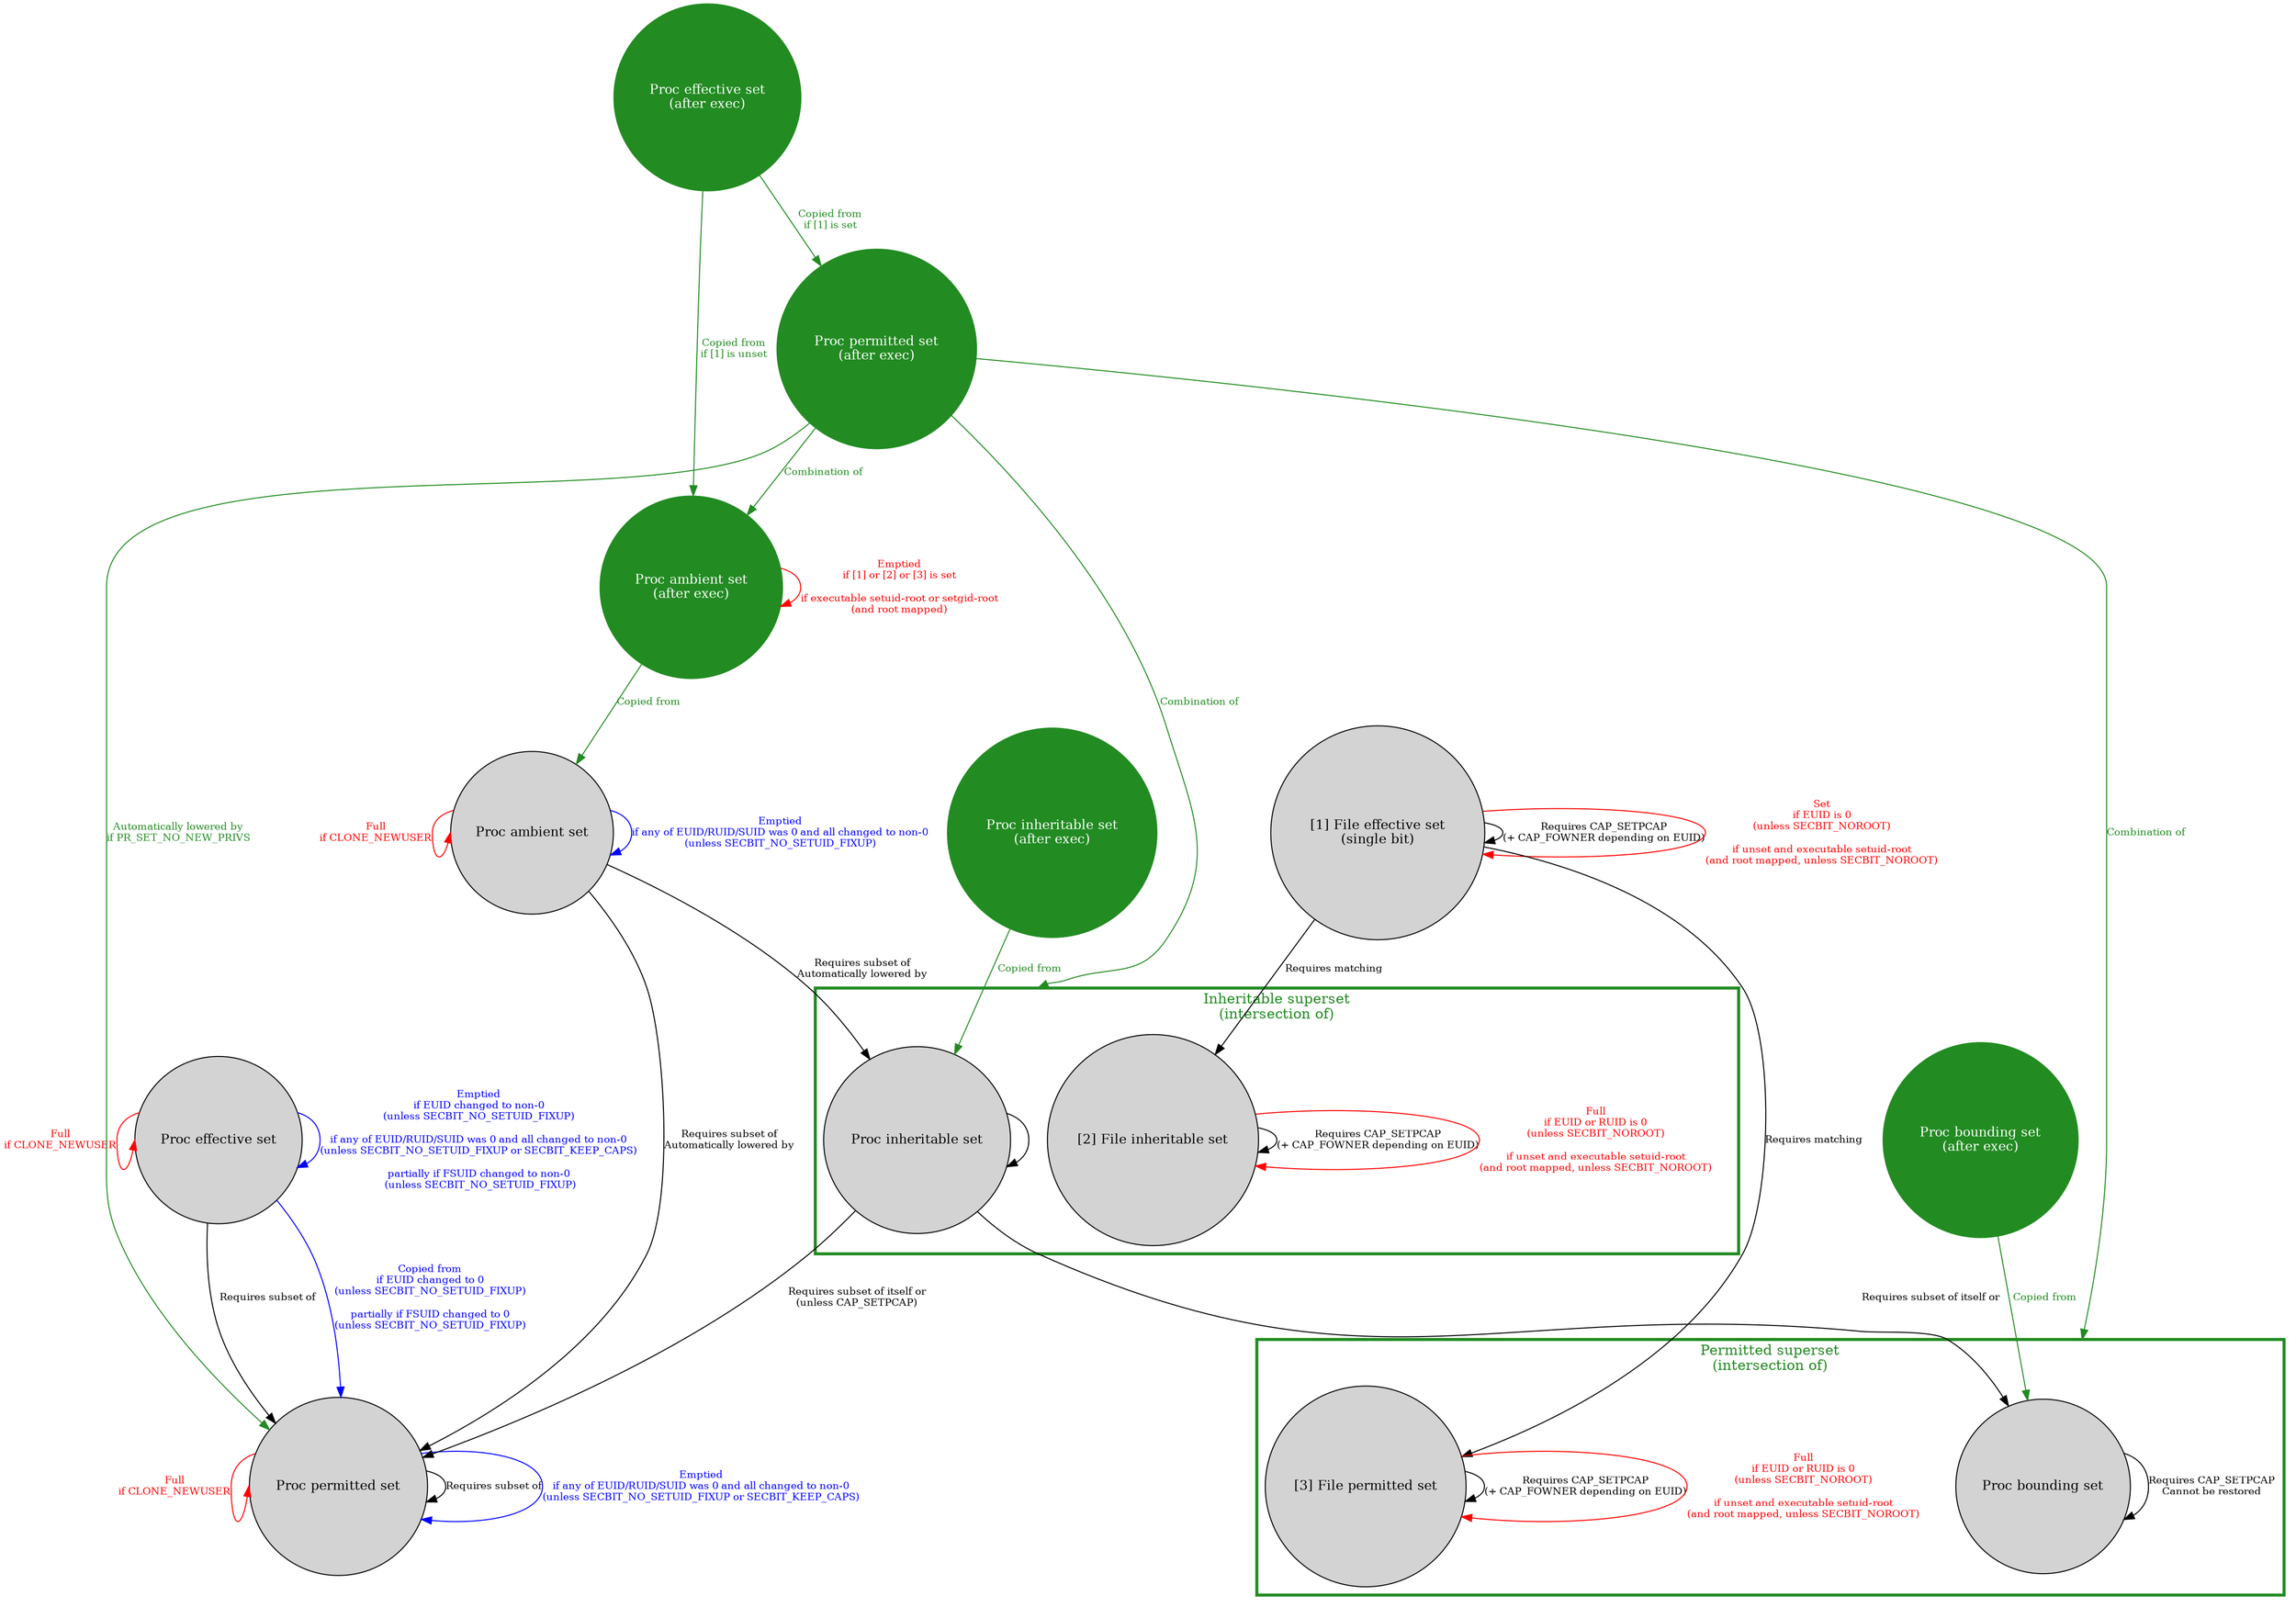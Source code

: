 digraph G {
    compound=true;
    edge [fontsize=10, color="black", fontcolor="black"];
    node [shape="circle", fontsize=13, style="filled"];

    "proc-permitted" [label="Proc permitted set"];
    "proc-ambient" [label="Proc ambient set"];
    "proc-effective" [label="Proc effective set"];
    "proc-inheritable" [label="Proc inheritable set"];
    "proc-bounding" [label="Proc bounding set"];

    "file-effective" [label="[1] File effective set\n(single bit)"];
    "file-inheritable" [label="[2] File inheritable set"];
    "file-permitted" [label="[3] File permitted set"];

    "new-proc-permitted" [color="forestgreen", fontcolor="white", label="Proc permitted set\n(after exec)"];
    "new-proc-ambient" [color="forestgreen", fontcolor="white", label="Proc ambient set\n(after exec)"];
    "new-proc-effective" [color="forestgreen", fontcolor="white", label="Proc effective set\n(after exec)"];
    "new-proc-inheritable" [color="forestgreen", fontcolor="white", label="Proc inheritable set\n(after exec)"];
    "new-proc-bounding" [color="forestgreen", fontcolor="white", label="Proc bounding set\n(after exec)"];

    subgraph clusterA {
        label = "Inheritable superset\n(intersection of)";
        color = "forestgreen";
        fontcolor = "forestgreen";
        penwidth = 3;
        "proc-inheritable";
        "file-inheritable";
    };
    subgraph clusterB {
        label = "Permitted superset\n(intersection of)";
        color = "forestgreen";
        fontcolor = "forestgreen";
        penwidth = 3;
        "proc-bounding";
        "file-permitted";
     };

    "proc-ambient" -> "proc-inheritable"  [label="Requires subset of\nAutomatically lowered by"];
    "proc-ambient" -> "proc-permitted"  [label="Requires subset of\nAutomatically lowered by"];
    "proc-permitted" -> "proc-permitted"  [label="Requires subset of"];
    "proc-effective" -> "proc-permitted"  [label="Requires subset of"];
    "proc-inheritable" -> "proc-inheritable"
    "proc-inheritable" -> "proc-bounding"  [label="Requires subset of itself or"];
    "proc-inheritable" -> "proc-permitted"  [label="Requires subset of itself or\n(unless CAP_SETPCAP)"];
    "proc-bounding" -> "proc-bounding"  [label="Requires CAP_SETPCAP\nCannot be restored"];
    "file-effective" -> "file-inheritable"  [label="Requires matching"];
    "file-effective" -> "file-permitted"  [label="Requires matching"];
    "file-effective" -> "file-effective"  [label="Requires CAP_SETPCAP\n(+ CAP_FOWNER depending on EUID)"];
    "file-inheritable" -> "file-inheritable"  [label="Requires CAP_SETPCAP\n(+ CAP_FOWNER depending on EUID)"];
    "file-permitted" -> "file-permitted"  [label="Requires CAP_SETPCAP\n(+ CAP_FOWNER depending on EUID)"];

    "proc-ambient" -> "proc-ambient"  [color="blue", fontcolor="blue", label="Emptied\nif any of EUID/RUID/SUID was 0 and all changed to non-0\n(unless SECBIT_NO_SETUID_FIXUP)"];
    "proc-permitted" -> "proc-permitted"  [color="blue", fontcolor="blue", label="Emptied\nif any of EUID/RUID/SUID was 0 and all changed to non-0\n(unless SECBIT_NO_SETUID_FIXUP or SECBIT_KEEP_CAPS)"];
    "proc-effective" -> "proc-effective"  [color="blue", fontcolor="blue", label="Emptied\nif EUID changed to non-0\n(unless SECBIT_NO_SETUID_FIXUP)\n\nif any of EUID/RUID/SUID was 0 and all changed to non-0\n(unless SECBIT_NO_SETUID_FIXUP or SECBIT_KEEP_CAPS)\n\npartially if FSUID changed to non-0\n (unless SECBIT_NO_SETUID_FIXUP)"];
    "proc-effective" -> "proc-permitted"  [color="blue", fontcolor="blue", label="Copied from\nif EUID changed to 0\n(unless SECBIT_NO_SETUID_FIXUP)\n\npartially if FSUID changed to 0\n(unless SECBIT_NO_SETUID_FIXUP)"];

    "new-proc-bounding" -> "proc-bounding"  [color="forestgreen", fontcolor="forestgreen", label="Copied from"];
    "new-proc-inheritable" -> "proc-inheritable"  [color="forestgreen", fontcolor="forestgreen", label="Copied from"];
    "new-proc-ambient" -> "proc-ambient"  [color="forestgreen", fontcolor="forestgreen", label="Copied from"];
    "new-proc-permitted" -> "proc-inheritable"  [color="forestgreen", fontcolor="forestgreen", lhead="clusterA", label="Combination of"];
    "new-proc-permitted" -> "proc-bounding"  [color="forestgreen", fontcolor="forestgreen", lhead="clusterB", label="Combination of"];
    "new-proc-permitted" -> "new-proc-ambient"  [color="forestgreen", fontcolor="forestgreen", label="Combination of"];
    "new-proc-permitted" -> "proc-permitted"  [color="forestgreen", fontcolor="forestgreen", label="Automatically lowered by\nif PR_SET_NO_NEW_PRIVS"];
    "new-proc-effective" -> "new-proc-permitted"  [color="forestgreen", fontcolor="forestgreen", label="Copied from\nif [1] is set"];
    "new-proc-effective" -> "new-proc-ambient"  [color="forestgreen", fontcolor="forestgreen", label="Copied from\nif [1] is unset"];

    "proc-ambient" -> "proc-ambient":w  [color="red", fontcolor="red", label="Full\nif CLONE_NEWUSER"];
    "proc-permitted" -> "proc-permitted":w  [color="red", fontcolor="red", label="Full\nif CLONE_NEWUSER"];
    "proc-effective" -> "proc-effective":w  [color="red", fontcolor="red", label="Full\nif CLONE_NEWUSER"];
    "new-proc-ambient" -> "new-proc-ambient"  [color="red", fontcolor="red", label="Emptied\nif [1] or [2] or [3] is set\n\nif executable setuid-root or setgid-root\n(and root mapped)"];
    "file-effective" -> "file-effective"  [color="red", fontcolor="red", label="Set\nif EUID is 0\n(unless SECBIT_NOROOT)\n\nif unset and executable setuid-root\n(and root mapped, unless SECBIT_NOROOT)"];
    "file-inheritable" -> "file-inheritable"  [color="red", fontcolor="red", label="Full\nif EUID or RUID is 0\n(unless SECBIT_NOROOT)\n\nif unset and executable setuid-root\n(and root mapped, unless SECBIT_NOROOT)"];
    "file-permitted" -> "file-permitted" [color="red", fontcolor="red", label="Full\nif EUID or RUID is 0\n(unless SECBIT_NOROOT)\n\nif unset and executable setuid-root\n(and root mapped, unless SECBIT_NOROOT)"];
}
